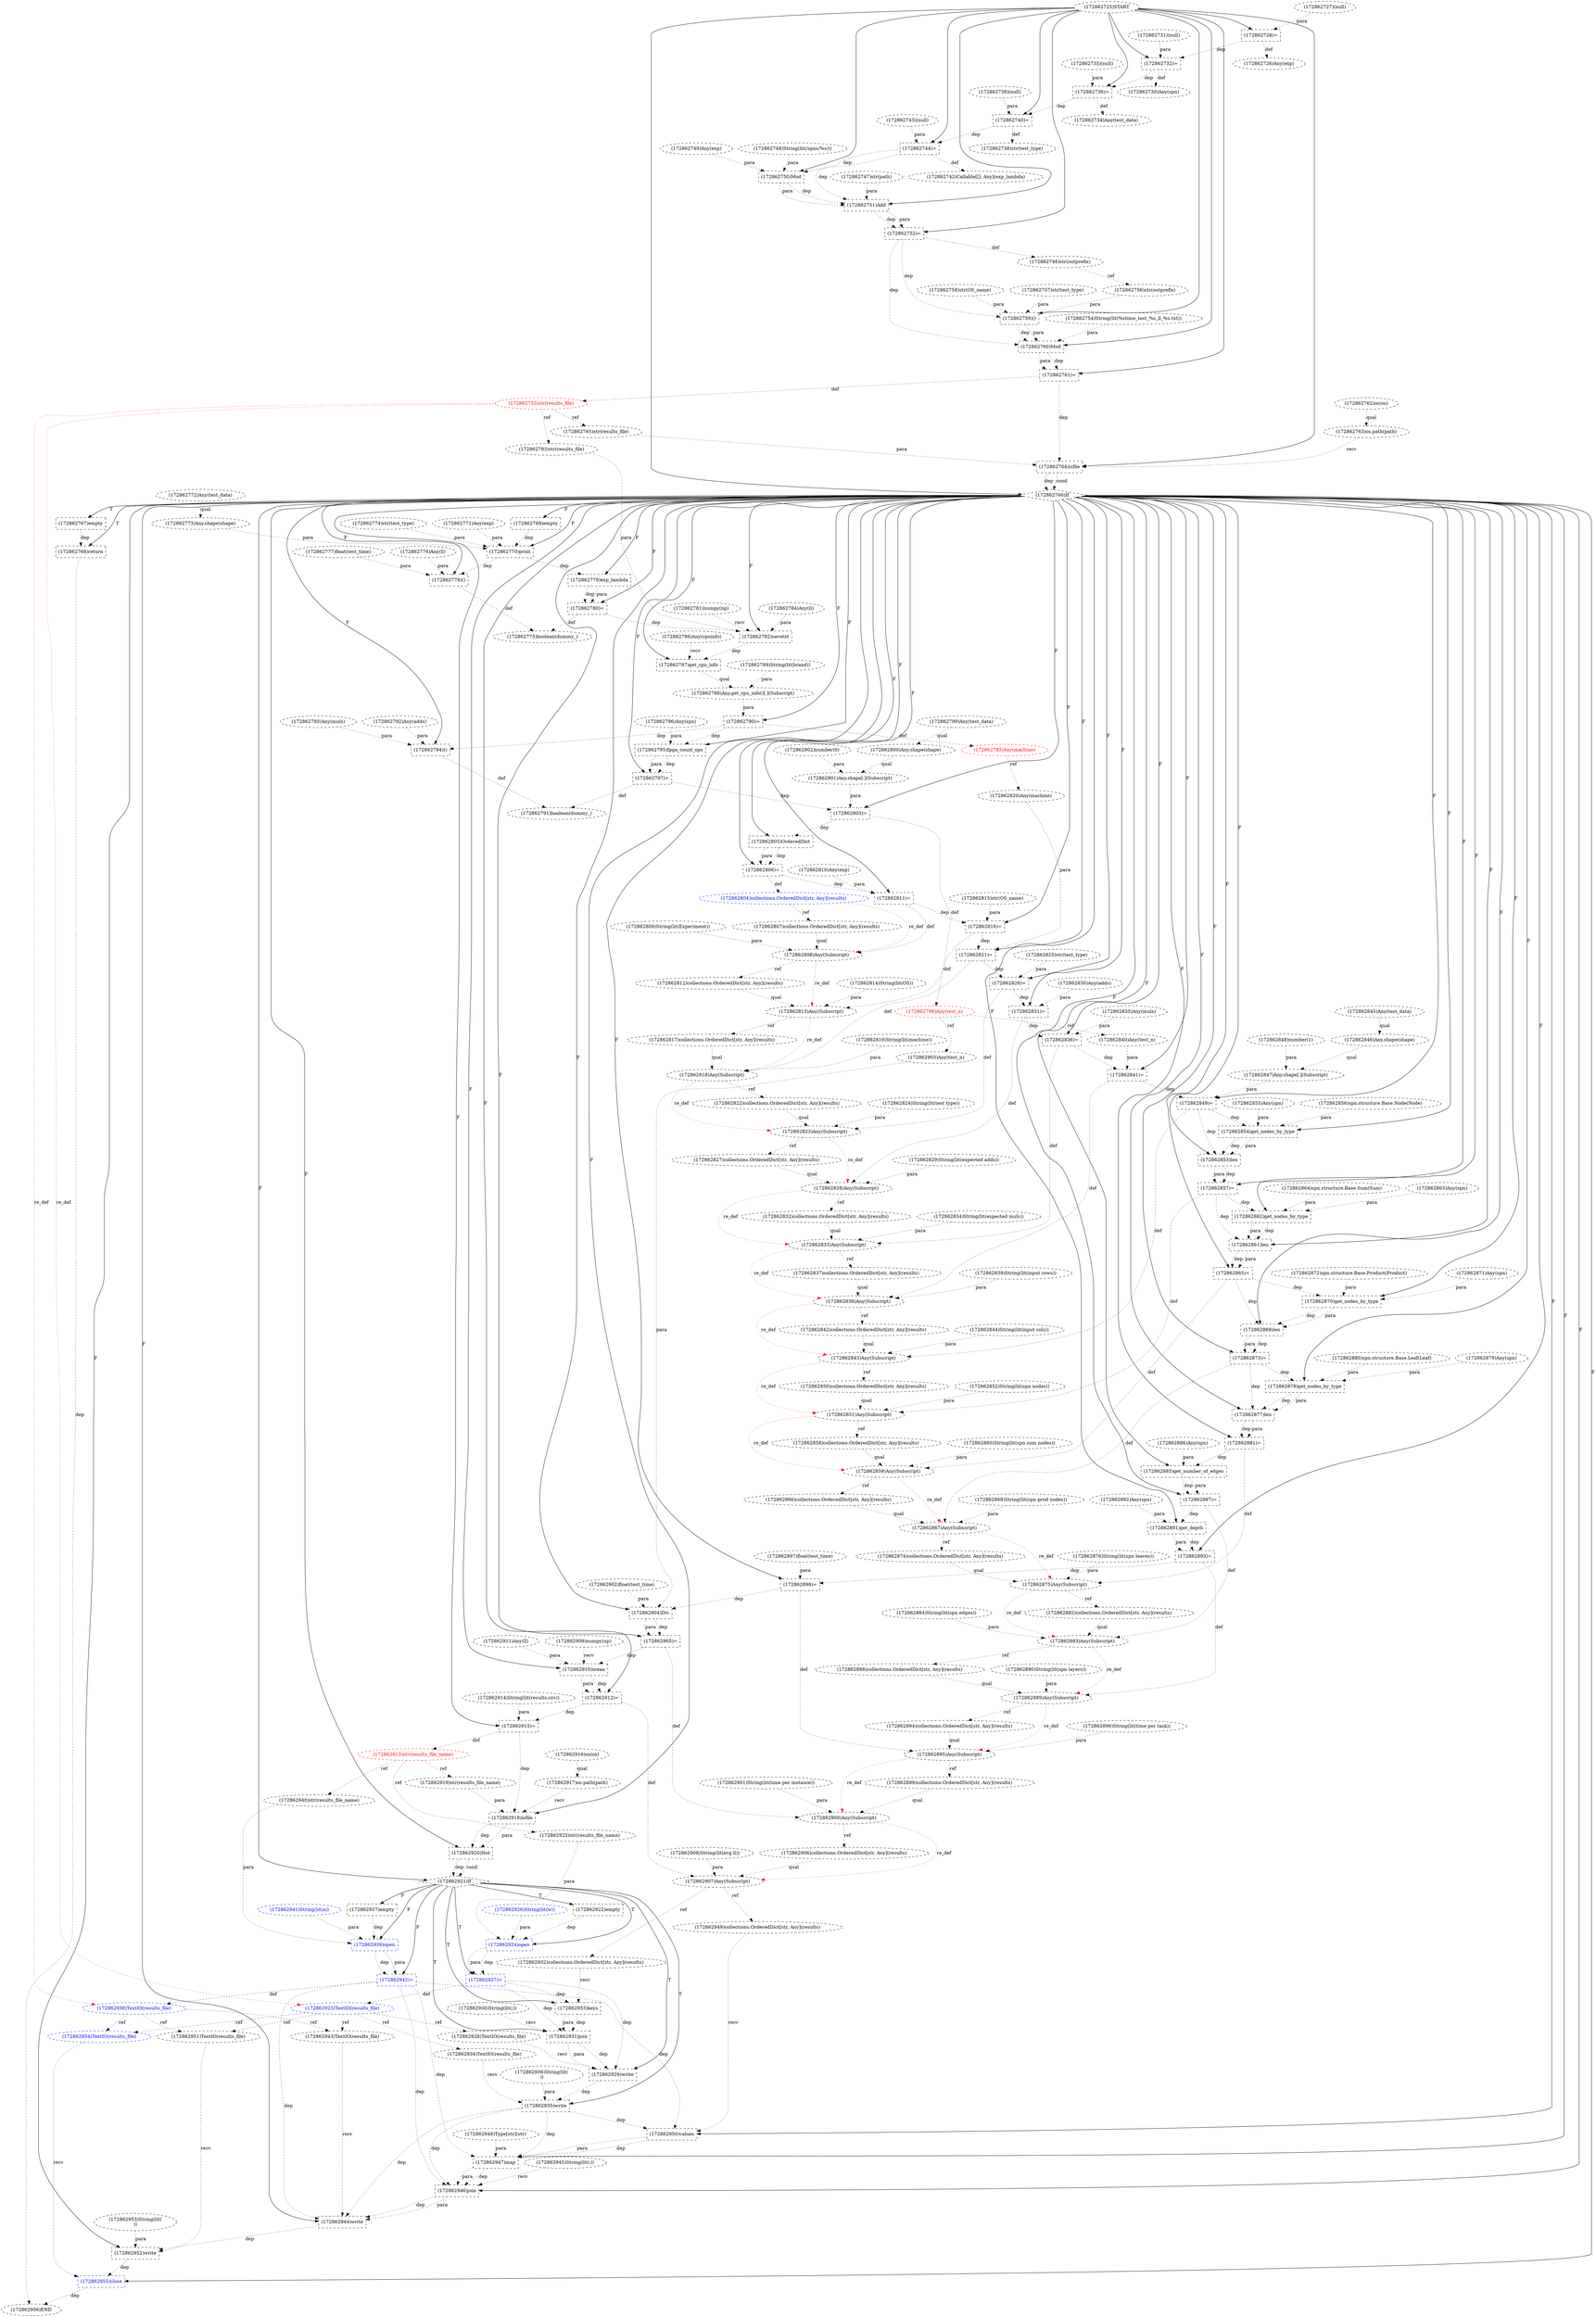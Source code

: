 digraph G {
1 [label="(172862858)collections.OrderedDict[str, Any](results)" shape=ellipse style=dashed]
2 [label="(172862874)collections.OrderedDict[str, Any](results)" shape=ellipse style=dashed]
3 [label="(172862890)String(lit(spn layers))" shape=ellipse style=dashed]
4 [label="(172862927)=" shape=box style=dashed color=blue fontcolor=blue]
5 [label="(172862845)Any(test_data)" shape=ellipse style=dashed]
6 [label="(172862834)String(lit(expected muls))" shape=ellipse style=dashed]
7 [label="(172862869)len" shape=box style=dashed]
8 [label="(172862833)Any(Subscript)" shape=ellipse style=dashed]
9 [label="(172862844)String(lit(input cols))" shape=ellipse style=dashed]
10 [label="(172862797)=" shape=box style=dashed]
11 [label="(172862835)Any(muls)" shape=ellipse style=dashed]
12 [label="(172862896)String(lit(time per task))" shape=ellipse style=dashed]
13 [label="(172862775)boolean(dummy_)" shape=ellipse style=dashed]
14 [label="(172862956)END" style=dashed]
15 [label="(172862804)collections.OrderedDict[str, Any](results)" shape=ellipse style=dashed color=blue fontcolor=blue]
16 [label="(172862785)Any(machine)" shape=ellipse style=dashed color=red fontcolor=red]
17 [label="(172862817)collections.OrderedDict[str, Any](results)" shape=ellipse style=dashed]
18 [label="(172862951)TextIO(results_file)" shape=ellipse style=dashed]
19 [label="(172862891)get_depth" shape=box style=dashed]
20 [label="(172862728)=" shape=box style=dashed]
21 [label="(172862843)Any(Subscript)" shape=ellipse style=dashed]
22 [label="(172862918)isfile" shape=box style=dashed]
23 [label="(172862914)String(lit(results.csv))" shape=ellipse style=dashed]
24 [label="(172862952)write" shape=box style=dashed]
25 [label="(172862750)Mod" shape=box style=dashed]
26 [label="(172862758)str(OS_name)" shape=ellipse style=dashed]
27 [label="(172862929)write" shape=box style=dashed]
28 [label="(172862863)Any(spn)" shape=ellipse style=dashed]
29 [label="(172862902)float(test_time)" shape=ellipse style=dashed]
30 [label="(172862949)collections.OrderedDict[str, Any](results)" shape=ellipse style=dashed]
31 [label="(172862936)String(lit(
))" shape=ellipse style=dashed]
32 [label="(172862795)fpga_count_ops" shape=box style=dashed]
33 [label="(172862813)Any(Subscript)" shape=ellipse style=dashed]
34 [label="(172862889)Any(Subscript)" shape=ellipse style=dashed]
35 [label="(172862831)=" shape=box style=dashed]
36 [label="(172862921)If" shape=diamond style=dashed]
37 [label="(172862787)get_cpu_info" shape=box style=dashed]
38 [label="(172862842)collections.OrderedDict[str, Any](results)" shape=ellipse style=dashed]
39 [label="(172862754)String(lit(%stime_test_%s_ll_%s.txt))" shape=ellipse style=dashed]
40 [label="(172862953)String(lit(
))" shape=ellipse style=dashed]
41 [label="(172862819)String(lit(machine))" shape=ellipse style=dashed]
42 [label="(172862871)Any(spn)" shape=ellipse style=dashed]
43 [label="(172862744)=" shape=box style=dashed]
44 [label="(172862770)print" shape=box style=dashed]
45 [label="(172862865)=" shape=box style=dashed]
46 [label="(172862920)Not" shape=box style=dashed]
47 [label="(172862937)empty" shape=box style=dashed]
48 [label="(172862883)Any(Subscript)" shape=ellipse style=dashed]
49 [label="(172862731)(null)" shape=ellipse style=dashed]
50 [label="(172862899)collections.OrderedDict[str, Any](results)" shape=ellipse style=dashed]
51 [label="(172862906)collections.OrderedDict[str, Any](results)" shape=ellipse style=dashed]
52 [label="(172862796)Any(spn)" shape=ellipse style=dashed]
53 [label="(172862878)get_nodes_by_type" shape=box style=dashed]
54 [label="(172862778)()" shape=box style=dashed]
55 [label="(172862926)String(lit(w))" shape=ellipse style=dashed color=blue fontcolor=blue]
56 [label="(172862756)str(outprefix)" shape=ellipse style=dashed]
57 [label="(172862768)return" shape=box style=dashed]
58 [label="(172862860)String(lit(spn sum nodes))" shape=ellipse style=dashed]
59 [label="(172862807)collections.OrderedDict[str, Any](results)" shape=ellipse style=dashed]
60 [label="(172862934)TextIO(results_file)" shape=ellipse style=dashed]
61 [label="(172862848)number(1)" shape=ellipse style=dashed]
62 [label="(172862791)boolean(dummy_)" shape=ellipse style=dashed]
63 [label="(172862798)Any(test_n)" shape=ellipse style=dashed color=red fontcolor=red]
64 [label="(172862822)collections.OrderedDict[str, Any](results)" shape=ellipse style=dashed]
65 [label="(172862740)=" shape=box style=dashed]
66 [label="(172862904)Div" shape=box style=dashed]
67 [label="(172862766)If" shape=diamond style=dashed]
68 [label="(172862932)collections.OrderedDict[str, Any](results)" shape=ellipse style=dashed]
69 [label="(172862846)Any.shape(shape)" shape=ellipse style=dashed]
70 [label="(172862847)Any.shape[.](Subscript)" shape=ellipse style=dashed]
71 [label="(172862872)spn.structure.Base.Product(Product)" shape=ellipse style=dashed]
72 [label="(172862866)collections.OrderedDict[str, Any](results)" shape=ellipse style=dashed]
73 [label="(172862864)spn.structure.Base.Sum(Sum)" shape=ellipse style=dashed]
74 [label="(172862814)String(lit(OS))" shape=ellipse style=dashed]
75 [label="(172862812)collections.OrderedDict[str, Any](results)" shape=ellipse style=dashed]
76 [label="(172862882)collections.OrderedDict[str, Any](results)" shape=ellipse style=dashed]
77 [label="(172862939)open" shape=box style=dashed color=blue fontcolor=blue]
78 [label="(172862810)Any(exp)" shape=ellipse style=dashed]
79 [label="(172862806)=" shape=box style=dashed]
80 [label="(172862894)collections.OrderedDict[str, Any](results)" shape=ellipse style=dashed]
81 [label="(172862849)=" shape=box style=dashed]
82 [label="(172862935)write" shape=box style=dashed]
83 [label="(172862880)spn.structure.Base.Leaf(Leaf)" shape=ellipse style=dashed]
84 [label="(172862850)collections.OrderedDict[str, Any](results)" shape=ellipse style=dashed]
85 [label="(172862808)Any(Subscript)" shape=ellipse style=dashed]
86 [label="(172862868)String(lit(spn prod nodes))" shape=ellipse style=dashed]
87 [label="(172862940)str(results_file_name)" shape=ellipse style=dashed]
88 [label="(172862732)=" shape=box style=dashed]
89 [label="(172862856)spn.structure.Base.Node(Node)" shape=ellipse style=dashed]
90 [label="(172862746)str(outprefix)" shape=ellipse style=dashed color=black fontcolor=black]
91 [label="(172862793)Any(muls)" shape=ellipse style=dashed]
92 [label="(172862837)collections.OrderedDict[str, Any](results)" shape=ellipse style=dashed]
93 [label="(172862794)()" shape=box style=dashed]
94 [label="(172862818)Any(Subscript)" shape=ellipse style=dashed]
95 [label="(172862838)Any(Subscript)" shape=ellipse style=dashed]
96 [label="(172862801)Any.shape[.](Subscript)" shape=ellipse style=dashed]
97 [label="(172862873)=" shape=box style=dashed]
98 [label="(172862730)Any(spn)" shape=ellipse style=dashed]
99 [label="(172862879)Any(spn)" shape=ellipse style=dashed]
100 [label="(172862897)float(test_time)" shape=ellipse style=dashed]
101 [label="(172862811)=" shape=box style=dashed]
102 [label="(172862903)Any(test_n)" shape=ellipse style=dashed]
103 [label="(172862841)=" shape=box style=dashed]
104 [label="(172862905)=" shape=box style=dashed]
105 [label="(172862759)()" shape=box style=dashed]
106 [label="(172862747)str(path)" shape=ellipse style=dashed]
107 [label="(172862910)mean" shape=box style=dashed]
108 [label="(172862925)str(results_file_name)" shape=ellipse style=dashed]
109 [label="(172862736)=" shape=box style=dashed]
110 [label="(172862938)TextIO(results_file)" shape=ellipse style=dashed color=blue fontcolor=blue]
111 [label="(172862734)Any(test_data)" shape=ellipse style=dashed]
112 [label="(172862824)String(lit(test type))" shape=ellipse style=dashed]
113 [label="(172862895)Any(Subscript)" shape=ellipse style=dashed]
114 [label="(172862912)=" shape=box style=dashed]
115 [label="(172862725)START" style=dashed]
116 [label="(172862924)open" shape=box style=dashed color=blue fontcolor=blue]
117 [label="(172862783)str(results_file)" shape=ellipse style=dashed]
118 [label="(172862941)String(lit(a))" shape=ellipse style=dashed color=blue fontcolor=blue]
119 [label="(172862944)write" shape=box style=dashed]
120 [label="(172862763)os.path(path)" shape=ellipse style=dashed]
121 [label="(172862923)TextIO(results_file)" shape=ellipse style=dashed color=blue fontcolor=blue]
122 [label="(172862742)Callable[[], Any](exp_lambda)" shape=ellipse style=dashed]
123 [label="(172862859)Any(Subscript)" shape=ellipse style=dashed]
124 [label="(172862928)TextIO(results_file)" shape=ellipse style=dashed]
125 [label="(172862950)values" shape=box style=dashed]
126 [label="(172862870)get_nodes_by_type" shape=box style=dashed]
127 [label="(172862930)String(lit(;))" shape=ellipse style=dashed]
128 [label="(172862739)(null)" shape=ellipse style=dashed]
129 [label="(172862947)map" shape=box style=dashed]
130 [label="(172862727)(null)" shape=ellipse style=dashed]
131 [label="(172862771)Any(exp)" shape=ellipse style=dashed]
132 [label="(172862784)Any(ll)" shape=ellipse style=dashed]
133 [label="(172862881)=" shape=box style=dashed]
134 [label="(172862777)float(test_time)" shape=ellipse style=dashed]
135 [label="(172862743)(null)" shape=ellipse style=dashed]
136 [label="(172862922)empty" shape=box style=dashed]
137 [label="(172862800)Any.shape(shape)" shape=ellipse style=dashed]
138 [label="(172862916)os(os)" shape=ellipse style=dashed]
139 [label="(172862853)len" shape=box style=dashed]
140 [label="(172862861)len" shape=box style=dashed]
141 [label="(172862892)Any(spn)" shape=ellipse style=dashed]
142 [label="(172862948)Type[str](str)" shape=ellipse style=dashed]
143 [label="(172862776)Any(ll)" shape=ellipse style=dashed]
144 [label="(172862945)String(lit(;))" shape=ellipse style=dashed]
145 [label="(172862772)Any(test_data)" shape=ellipse style=dashed]
146 [label="(172862823)Any(Subscript)" shape=ellipse style=dashed]
147 [label="(172862893)=" shape=box style=dashed]
148 [label="(172862757)str(test_type)" shape=ellipse style=dashed]
149 [label="(172862803)=" shape=box style=dashed]
150 [label="(172862884)String(lit(spn edges))" shape=ellipse style=dashed]
151 [label="(172862955)close" shape=box style=dashed color=blue fontcolor=blue]
152 [label="(172862735)(null)" shape=ellipse style=dashed]
153 [label="(172862852)String(lit(spn nodes))" shape=ellipse style=dashed]
154 [label="(172862786)Any(cpuinfo)" shape=ellipse style=dashed]
155 [label="(172862792)Any(adds)" shape=ellipse style=dashed]
156 [label="(172862789)String(lit(brand))" shape=ellipse style=dashed]
157 [label="(172862876)String(lit(spn leaves))" shape=ellipse style=dashed]
158 [label="(172862782)savetxt" shape=box style=dashed]
159 [label="(172862832)collections.OrderedDict[str, Any](results)" shape=ellipse style=dashed]
160 [label="(172862767)empty" shape=box style=dashed]
161 [label="(172862764)isfile" shape=box style=dashed]
162 [label="(172862826)=" shape=box style=dashed]
163 [label="(172862855)Any(spn)" shape=ellipse style=dashed]
164 [label="(172862915)=" shape=box style=dashed]
165 [label="(172862779)exp_lambda" shape=box style=dashed]
166 [label="(172862854)get_nodes_by_type" shape=box style=dashed]
167 [label="(172862752)=" shape=box style=dashed]
168 [label="(172862862)get_nodes_by_type" shape=box style=dashed]
169 [label="(172862888)collections.OrderedDict[str, Any](results)" shape=ellipse style=dashed]
170 [label="(172862900)Any(Subscript)" shape=ellipse style=dashed]
171 [label="(172862943)TextIO(results_file)" shape=ellipse style=dashed]
172 [label="(172862908)String(lit(avg ll))" shape=ellipse style=dashed]
173 [label="(172862867)Any(Subscript)" shape=ellipse style=dashed]
174 [label="(172862919)str(results_file_name)" shape=ellipse style=dashed]
175 [label="(172862816)=" shape=box style=dashed]
176 [label="(172862840)Any(test_n)" shape=ellipse style=dashed]
177 [label="(172862954)TextIO(results_file)" shape=ellipse style=dashed color=blue fontcolor=blue]
178 [label="(172862809)String(lit(Experiment))" shape=ellipse style=dashed]
179 [label="(172862820)Any(machine)" shape=ellipse style=dashed]
180 [label="(172862942)=" shape=box style=dashed color=blue fontcolor=blue]
181 [label="(172862802)number(0)" shape=ellipse style=dashed]
182 [label="(172862946)join" shape=box style=dashed]
183 [label="(172862762)os(os)" shape=ellipse style=dashed]
184 [label="(172862749)Any(exp)" shape=ellipse style=dashed]
185 [label="(172862933)keys" shape=box style=dashed]
186 [label="(172862901)String(lit(time per instance))" shape=ellipse style=dashed]
187 [label="(172862931)join" shape=box style=dashed]
188 [label="(172862911)Any(ll)" shape=ellipse style=dashed]
189 [label="(172862829)String(lit(expected adds))" shape=ellipse style=dashed]
190 [label="(172862877)len" shape=box style=dashed]
191 [label="(172862887)=" shape=box style=dashed]
192 [label="(172862907)Any(Subscript)" shape=ellipse style=dashed]
193 [label="(172862851)Any(Subscript)" shape=ellipse style=dashed]
194 [label="(172862751)Add" shape=box style=dashed]
195 [label="(172862886)Any(spn)" shape=ellipse style=dashed]
196 [label="(172862773)Any.shape(shape)" shape=ellipse style=dashed]
197 [label="(172862774)str(test_type)" shape=ellipse style=dashed]
198 [label="(172862885)get_number_of_edges" shape=box style=dashed]
199 [label="(172862805)OrderedDict" shape=box style=dashed]
200 [label="(172862760)Mod" shape=box style=dashed]
201 [label="(172862761)=" shape=box style=dashed]
202 [label="(172862836)=" shape=box style=dashed]
203 [label="(172862839)String(lit(input rows))" shape=ellipse style=dashed]
204 [label="(172862830)Any(adds)" shape=ellipse style=dashed]
205 [label="(172862917)os.path(path)" shape=ellipse style=dashed]
206 [label="(172862748)String(lit(/spns/%s/))" shape=ellipse style=dashed]
207 [label="(172862738)str(test_type)" shape=ellipse style=dashed]
208 [label="(172862821)=" shape=box style=dashed]
209 [label="(172862765)str(results_file)" shape=ellipse style=dashed]
210 [label="(172862815)str(OS_name)" shape=ellipse style=dashed]
211 [label="(172862909)numpy(np)" shape=ellipse style=dashed]
212 [label="(172862799)Any(test_data)" shape=ellipse style=dashed]
213 [label="(172862857)=" shape=box style=dashed]
214 [label="(172862898)=" shape=box style=dashed]
215 [label="(172862780)=" shape=box style=dashed]
216 [label="(172862769)empty" shape=box style=dashed]
217 [label="(172862913)str(results_file_name)" shape=ellipse style=dashed color=red fontcolor=red]
218 [label="(172862825)str(test_type)" shape=ellipse style=dashed]
219 [label="(172862726)Any(exp)" shape=ellipse style=dashed]
220 [label="(172862753)str(results_file)" shape=ellipse style=dashed color=red fontcolor=red]
221 [label="(172862875)Any(Subscript)" shape=ellipse style=dashed]
222 [label="(172862788)Any.get_cpu_info()[.](Subscript)" shape=ellipse style=dashed]
223 [label="(172862781)numpy(np)" shape=ellipse style=dashed]
224 [label="(172862790)=" shape=box style=dashed]
225 [label="(172862827)collections.OrderedDict[str, Any](results)" shape=ellipse style=dashed]
226 [label="(172862828)Any(Subscript)" shape=ellipse style=dashed]
193 -> 1 [label="ref" style=dotted];
173 -> 2 [label="ref" style=dotted];
36 -> 4 [label="T"];
116 -> 4 [label="dep" style=dotted];
116 -> 4 [label="para" style=dotted];
67 -> 7 [label="F"];
126 -> 7 [label="dep" style=dotted];
126 -> 7 [label="para" style=dotted];
45 -> 7 [label="dep" style=dotted];
159 -> 8 [label="qual" style=dotted];
6 -> 8 [label="para" style=dotted];
202 -> 8 [label="def" style=dotted];
226 -> 8 [label="re_def" style=dotted color=red];
67 -> 10 [label="F"];
32 -> 10 [label="dep" style=dotted];
32 -> 10 [label="para" style=dotted];
54 -> 13 [label="def" style=dotted];
215 -> 13 [label="def" style=dotted];
57 -> 14 [label="dep" style=dotted];
151 -> 14 [label="dep" style=dotted];
79 -> 15 [label="def" style=dotted];
224 -> 16 [label="def" style=dotted];
33 -> 17 [label="ref" style=dotted];
121 -> 18 [label="ref" style=dotted];
110 -> 18 [label="ref" style=dotted];
67 -> 19 [label="F"];
141 -> 19 [label="para" style=dotted];
191 -> 19 [label="dep" style=dotted];
115 -> 20 [label="" style=solid];
130 -> 20 [label="para" style=dotted];
38 -> 21 [label="qual" style=dotted];
9 -> 21 [label="para" style=dotted];
81 -> 21 [label="def" style=dotted];
95 -> 21 [label="re_def" style=dotted color=red];
67 -> 22 [label="F"];
205 -> 22 [label="recv" style=dotted];
174 -> 22 [label="para" style=dotted];
164 -> 22 [label="dep" style=dotted];
67 -> 24 [label="F"];
18 -> 24 [label="recv" style=dotted];
40 -> 24 [label="para" style=dotted];
119 -> 24 [label="dep" style=dotted];
115 -> 25 [label="" style=solid];
206 -> 25 [label="para" style=dotted];
184 -> 25 [label="para" style=dotted];
43 -> 25 [label="dep" style=dotted];
36 -> 27 [label="T"];
124 -> 27 [label="recv" style=dotted];
187 -> 27 [label="dep" style=dotted];
187 -> 27 [label="para" style=dotted];
4 -> 27 [label="dep" style=dotted];
192 -> 30 [label="ref" style=dotted];
67 -> 32 [label="F"];
52 -> 32 [label="para" style=dotted];
224 -> 32 [label="dep" style=dotted];
75 -> 33 [label="qual" style=dotted];
74 -> 33 [label="para" style=dotted];
175 -> 33 [label="def" style=dotted];
85 -> 33 [label="re_def" style=dotted color=red];
169 -> 34 [label="qual" style=dotted];
3 -> 34 [label="para" style=dotted];
147 -> 34 [label="def" style=dotted];
48 -> 34 [label="re_def" style=dotted color=red];
67 -> 35 [label="F"];
204 -> 35 [label="para" style=dotted];
162 -> 35 [label="dep" style=dotted];
67 -> 36 [label="F"];
46 -> 36 [label="dep" style=dotted];
46 -> 36 [label="cond" style=dotted];
67 -> 37 [label="F"];
154 -> 37 [label="recv" style=dotted];
158 -> 37 [label="dep" style=dotted];
95 -> 38 [label="ref" style=dotted];
115 -> 43 [label="" style=solid];
135 -> 43 [label="para" style=dotted];
65 -> 43 [label="dep" style=dotted];
67 -> 44 [label="F"];
131 -> 44 [label="para" style=dotted];
196 -> 44 [label="para" style=dotted];
197 -> 44 [label="para" style=dotted];
216 -> 44 [label="dep" style=dotted];
67 -> 45 [label="F"];
140 -> 45 [label="dep" style=dotted];
140 -> 45 [label="para" style=dotted];
67 -> 46 [label="F"];
22 -> 46 [label="dep" style=dotted];
22 -> 46 [label="para" style=dotted];
36 -> 47 [label="F"];
76 -> 48 [label="qual" style=dotted];
150 -> 48 [label="para" style=dotted];
191 -> 48 [label="def" style=dotted];
221 -> 48 [label="re_def" style=dotted color=red];
113 -> 50 [label="ref" style=dotted];
170 -> 51 [label="ref" style=dotted];
67 -> 53 [label="F"];
99 -> 53 [label="para" style=dotted];
83 -> 53 [label="para" style=dotted];
97 -> 53 [label="dep" style=dotted];
67 -> 54 [label="F"];
143 -> 54 [label="para" style=dotted];
134 -> 54 [label="para" style=dotted];
44 -> 54 [label="dep" style=dotted];
90 -> 56 [label="ref" style=dotted];
67 -> 57 [label="T"];
160 -> 57 [label="dep" style=dotted];
15 -> 59 [label="ref" style=dotted];
121 -> 60 [label="ref" style=dotted];
93 -> 62 [label="def" style=dotted];
10 -> 62 [label="def" style=dotted];
149 -> 63 [label="def" style=dotted];
94 -> 64 [label="ref" style=dotted];
115 -> 65 [label="" style=solid];
128 -> 65 [label="para" style=dotted];
109 -> 65 [label="dep" style=dotted];
67 -> 66 [label="F"];
29 -> 66 [label="para" style=dotted];
102 -> 66 [label="para" style=dotted];
214 -> 66 [label="dep" style=dotted];
115 -> 67 [label="" style=solid];
161 -> 67 [label="dep" style=dotted];
161 -> 67 [label="cond" style=dotted];
192 -> 68 [label="ref" style=dotted];
5 -> 69 [label="qual" style=dotted];
69 -> 70 [label="qual" style=dotted];
61 -> 70 [label="para" style=dotted];
123 -> 72 [label="ref" style=dotted];
85 -> 75 [label="ref" style=dotted];
221 -> 76 [label="ref" style=dotted];
36 -> 77 [label="F"];
87 -> 77 [label="para" style=dotted];
118 -> 77 [label="para" style=dotted];
47 -> 77 [label="dep" style=dotted];
67 -> 79 [label="F"];
199 -> 79 [label="dep" style=dotted];
199 -> 79 [label="para" style=dotted];
34 -> 80 [label="ref" style=dotted];
67 -> 81 [label="F"];
70 -> 81 [label="para" style=dotted];
103 -> 81 [label="dep" style=dotted];
36 -> 82 [label="T"];
60 -> 82 [label="recv" style=dotted];
31 -> 82 [label="para" style=dotted];
27 -> 82 [label="dep" style=dotted];
21 -> 84 [label="ref" style=dotted];
59 -> 85 [label="qual" style=dotted];
178 -> 85 [label="para" style=dotted];
101 -> 85 [label="def" style=dotted];
15 -> 85 [label="re_def" style=dotted color=red];
217 -> 87 [label="ref" style=dotted];
115 -> 88 [label="" style=solid];
49 -> 88 [label="para" style=dotted];
20 -> 88 [label="dep" style=dotted];
167 -> 90 [label="def" style=dotted];
8 -> 92 [label="ref" style=dotted];
67 -> 93 [label="F"];
155 -> 93 [label="para" style=dotted];
91 -> 93 [label="para" style=dotted];
224 -> 93 [label="dep" style=dotted];
17 -> 94 [label="qual" style=dotted];
41 -> 94 [label="para" style=dotted];
208 -> 94 [label="def" style=dotted];
33 -> 94 [label="re_def" style=dotted color=red];
92 -> 95 [label="qual" style=dotted];
203 -> 95 [label="para" style=dotted];
103 -> 95 [label="def" style=dotted];
8 -> 95 [label="re_def" style=dotted color=red];
137 -> 96 [label="qual" style=dotted];
181 -> 96 [label="para" style=dotted];
67 -> 97 [label="F"];
7 -> 97 [label="dep" style=dotted];
7 -> 97 [label="para" style=dotted];
88 -> 98 [label="def" style=dotted];
67 -> 101 [label="F"];
78 -> 101 [label="para" style=dotted];
79 -> 101 [label="dep" style=dotted];
63 -> 102 [label="ref" style=dotted];
67 -> 103 [label="F"];
176 -> 103 [label="para" style=dotted];
202 -> 103 [label="dep" style=dotted];
67 -> 104 [label="F"];
66 -> 104 [label="dep" style=dotted];
66 -> 104 [label="para" style=dotted];
115 -> 105 [label="" style=solid];
56 -> 105 [label="para" style=dotted];
148 -> 105 [label="para" style=dotted];
26 -> 105 [label="para" style=dotted];
167 -> 105 [label="dep" style=dotted];
67 -> 107 [label="F"];
211 -> 107 [label="recv" style=dotted];
188 -> 107 [label="para" style=dotted];
104 -> 107 [label="dep" style=dotted];
217 -> 108 [label="ref" style=dotted];
115 -> 109 [label="" style=solid];
152 -> 109 [label="para" style=dotted];
88 -> 109 [label="dep" style=dotted];
180 -> 110 [label="def" style=dotted];
220 -> 110 [label="re_def" style=dotted color=red];
109 -> 111 [label="def" style=dotted];
80 -> 113 [label="qual" style=dotted];
12 -> 113 [label="para" style=dotted];
214 -> 113 [label="def" style=dotted];
34 -> 113 [label="re_def" style=dotted color=red];
67 -> 114 [label="F"];
107 -> 114 [label="dep" style=dotted];
107 -> 114 [label="para" style=dotted];
36 -> 116 [label="T"];
108 -> 116 [label="para" style=dotted];
55 -> 116 [label="para" style=dotted];
136 -> 116 [label="dep" style=dotted];
220 -> 117 [label="ref" style=dotted];
67 -> 119 [label="F"];
171 -> 119 [label="recv" style=dotted];
182 -> 119 [label="dep" style=dotted];
182 -> 119 [label="para" style=dotted];
180 -> 119 [label="dep" style=dotted];
82 -> 119 [label="dep" style=dotted];
183 -> 120 [label="qual" style=dotted];
4 -> 121 [label="def" style=dotted];
220 -> 121 [label="re_def" style=dotted color=red];
43 -> 122 [label="def" style=dotted];
1 -> 123 [label="qual" style=dotted];
58 -> 123 [label="para" style=dotted];
45 -> 123 [label="def" style=dotted];
193 -> 123 [label="re_def" style=dotted color=red];
121 -> 124 [label="ref" style=dotted];
67 -> 125 [label="F"];
30 -> 125 [label="recv" style=dotted];
180 -> 125 [label="dep" style=dotted];
82 -> 125 [label="dep" style=dotted];
67 -> 126 [label="F"];
42 -> 126 [label="para" style=dotted];
71 -> 126 [label="para" style=dotted];
45 -> 126 [label="dep" style=dotted];
67 -> 129 [label="F"];
142 -> 129 [label="para" style=dotted];
125 -> 129 [label="dep" style=dotted];
125 -> 129 [label="para" style=dotted];
180 -> 129 [label="dep" style=dotted];
82 -> 129 [label="dep" style=dotted];
67 -> 133 [label="F"];
190 -> 133 [label="dep" style=dotted];
190 -> 133 [label="para" style=dotted];
36 -> 136 [label="T"];
212 -> 137 [label="qual" style=dotted];
67 -> 139 [label="F"];
166 -> 139 [label="dep" style=dotted];
166 -> 139 [label="para" style=dotted];
81 -> 139 [label="dep" style=dotted];
67 -> 140 [label="F"];
168 -> 140 [label="dep" style=dotted];
168 -> 140 [label="para" style=dotted];
213 -> 140 [label="dep" style=dotted];
64 -> 146 [label="qual" style=dotted];
112 -> 146 [label="para" style=dotted];
162 -> 146 [label="def" style=dotted];
94 -> 146 [label="re_def" style=dotted color=red];
67 -> 147 [label="F"];
19 -> 147 [label="dep" style=dotted];
19 -> 147 [label="para" style=dotted];
67 -> 149 [label="F"];
96 -> 149 [label="para" style=dotted];
10 -> 149 [label="dep" style=dotted];
67 -> 151 [label="F"];
177 -> 151 [label="recv" style=dotted];
24 -> 151 [label="dep" style=dotted];
67 -> 158 [label="F"];
223 -> 158 [label="recv" style=dotted];
117 -> 158 [label="para" style=dotted];
132 -> 158 [label="para" style=dotted];
215 -> 158 [label="dep" style=dotted];
226 -> 159 [label="ref" style=dotted];
67 -> 160 [label="T"];
115 -> 161 [label="" style=solid];
120 -> 161 [label="recv" style=dotted];
209 -> 161 [label="para" style=dotted];
201 -> 161 [label="dep" style=dotted];
67 -> 162 [label="F"];
218 -> 162 [label="para" style=dotted];
208 -> 162 [label="dep" style=dotted];
67 -> 164 [label="F"];
23 -> 164 [label="para" style=dotted];
114 -> 164 [label="dep" style=dotted];
67 -> 165 [label="F"];
44 -> 165 [label="dep" style=dotted];
67 -> 166 [label="F"];
163 -> 166 [label="para" style=dotted];
89 -> 166 [label="para" style=dotted];
81 -> 166 [label="dep" style=dotted];
115 -> 167 [label="" style=solid];
194 -> 167 [label="dep" style=dotted];
194 -> 167 [label="para" style=dotted];
67 -> 168 [label="F"];
28 -> 168 [label="para" style=dotted];
73 -> 168 [label="para" style=dotted];
213 -> 168 [label="dep" style=dotted];
48 -> 169 [label="ref" style=dotted];
50 -> 170 [label="qual" style=dotted];
186 -> 170 [label="para" style=dotted];
104 -> 170 [label="def" style=dotted];
113 -> 170 [label="re_def" style=dotted color=red];
121 -> 171 [label="ref" style=dotted];
110 -> 171 [label="ref" style=dotted];
72 -> 173 [label="qual" style=dotted];
86 -> 173 [label="para" style=dotted];
97 -> 173 [label="def" style=dotted];
123 -> 173 [label="re_def" style=dotted color=red];
217 -> 174 [label="ref" style=dotted];
67 -> 175 [label="F"];
210 -> 175 [label="para" style=dotted];
101 -> 175 [label="dep" style=dotted];
63 -> 176 [label="ref" style=dotted];
121 -> 177 [label="ref" style=dotted];
110 -> 177 [label="ref" style=dotted];
16 -> 179 [label="ref" style=dotted];
36 -> 180 [label="F"];
77 -> 180 [label="dep" style=dotted];
77 -> 180 [label="para" style=dotted];
67 -> 182 [label="F"];
144 -> 182 [label="recv" style=dotted];
129 -> 182 [label="dep" style=dotted];
129 -> 182 [label="para" style=dotted];
180 -> 182 [label="dep" style=dotted];
82 -> 182 [label="dep" style=dotted];
36 -> 185 [label="T"];
68 -> 185 [label="recv" style=dotted];
4 -> 185 [label="dep" style=dotted];
36 -> 187 [label="T"];
127 -> 187 [label="recv" style=dotted];
185 -> 187 [label="dep" style=dotted];
185 -> 187 [label="para" style=dotted];
4 -> 187 [label="dep" style=dotted];
67 -> 190 [label="F"];
53 -> 190 [label="dep" style=dotted];
53 -> 190 [label="para" style=dotted];
97 -> 190 [label="dep" style=dotted];
67 -> 191 [label="F"];
198 -> 191 [label="dep" style=dotted];
198 -> 191 [label="para" style=dotted];
51 -> 192 [label="qual" style=dotted];
172 -> 192 [label="para" style=dotted];
114 -> 192 [label="def" style=dotted];
170 -> 192 [label="re_def" style=dotted color=red];
84 -> 193 [label="qual" style=dotted];
153 -> 193 [label="para" style=dotted];
213 -> 193 [label="def" style=dotted];
21 -> 193 [label="re_def" style=dotted color=red];
115 -> 194 [label="" style=solid];
106 -> 194 [label="para" style=dotted];
25 -> 194 [label="dep" style=dotted];
25 -> 194 [label="para" style=dotted];
43 -> 194 [label="dep" style=dotted];
145 -> 196 [label="qual" style=dotted];
67 -> 198 [label="F"];
195 -> 198 [label="para" style=dotted];
133 -> 198 [label="dep" style=dotted];
67 -> 199 [label="F"];
149 -> 199 [label="dep" style=dotted];
115 -> 200 [label="" style=solid];
39 -> 200 [label="para" style=dotted];
105 -> 200 [label="dep" style=dotted];
105 -> 200 [label="para" style=dotted];
167 -> 200 [label="dep" style=dotted];
115 -> 201 [label="" style=solid];
200 -> 201 [label="dep" style=dotted];
200 -> 201 [label="para" style=dotted];
67 -> 202 [label="F"];
11 -> 202 [label="para" style=dotted];
35 -> 202 [label="dep" style=dotted];
138 -> 205 [label="qual" style=dotted];
65 -> 207 [label="def" style=dotted];
67 -> 208 [label="F"];
179 -> 208 [label="para" style=dotted];
175 -> 208 [label="dep" style=dotted];
220 -> 209 [label="ref" style=dotted];
67 -> 213 [label="F"];
139 -> 213 [label="dep" style=dotted];
139 -> 213 [label="para" style=dotted];
67 -> 214 [label="F"];
100 -> 214 [label="para" style=dotted];
147 -> 214 [label="dep" style=dotted];
67 -> 215 [label="F"];
165 -> 215 [label="dep" style=dotted];
165 -> 215 [label="para" style=dotted];
67 -> 216 [label="F"];
164 -> 217 [label="def" style=dotted];
20 -> 219 [label="def" style=dotted];
201 -> 220 [label="def" style=dotted];
2 -> 221 [label="qual" style=dotted];
157 -> 221 [label="para" style=dotted];
133 -> 221 [label="def" style=dotted];
173 -> 221 [label="re_def" style=dotted color=red];
37 -> 222 [label="qual" style=dotted];
156 -> 222 [label="para" style=dotted];
67 -> 224 [label="F"];
222 -> 224 [label="para" style=dotted];
146 -> 225 [label="ref" style=dotted];
225 -> 226 [label="qual" style=dotted];
189 -> 226 [label="para" style=dotted];
35 -> 226 [label="def" style=dotted];
146 -> 226 [label="re_def" style=dotted color=red];
}
